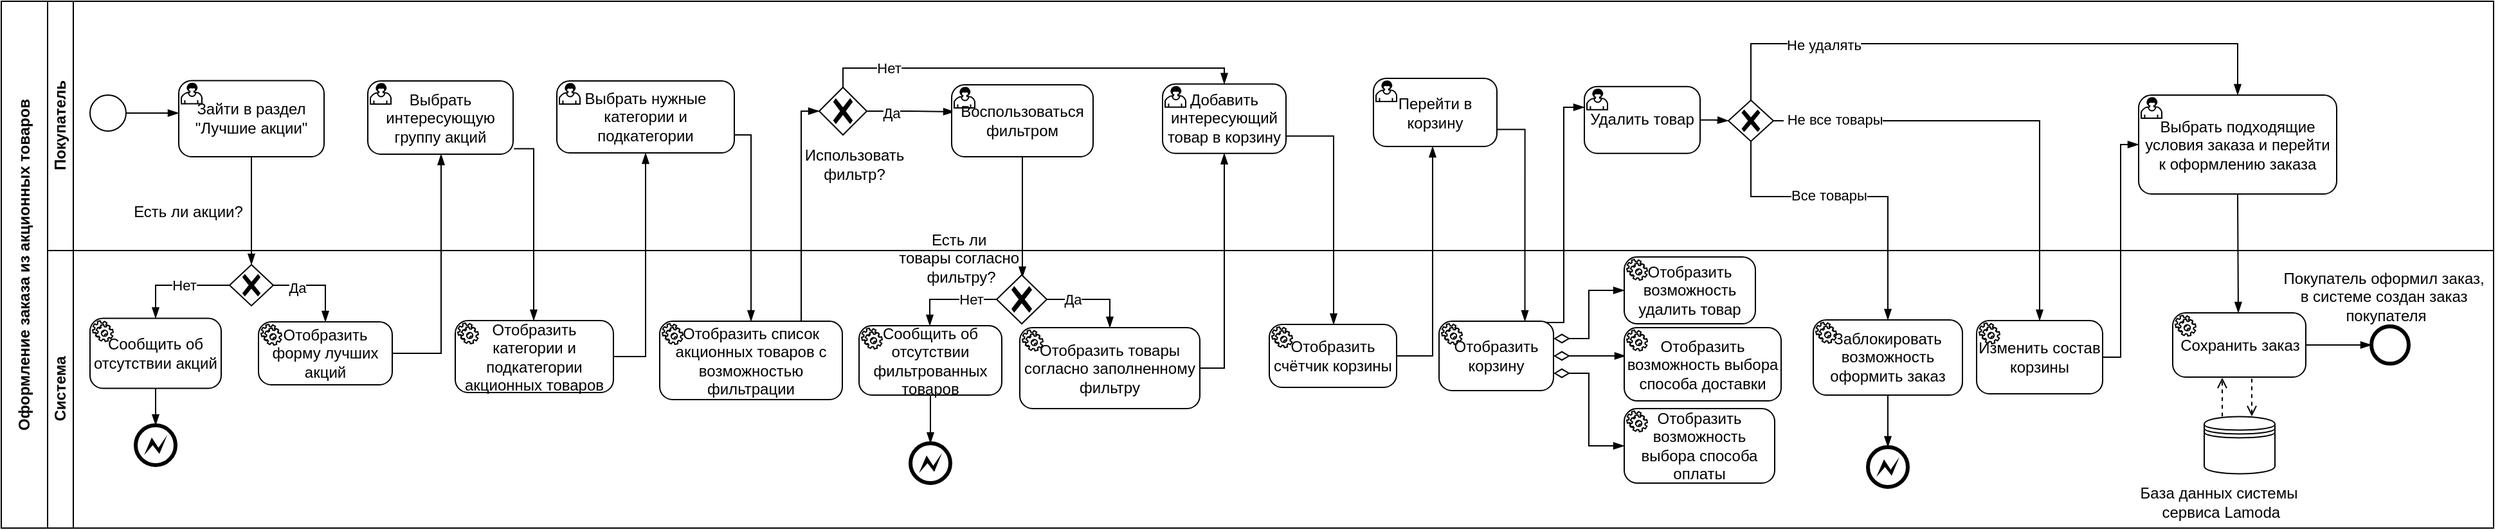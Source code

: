 <mxfile version="24.8.3">
  <diagram name="Page-1" id="2a216829-ef6e-dabb-86c1-c78162f3ba2b">
    <mxGraphModel dx="30" dy="468" grid="0" gridSize="10" guides="1" tooltips="1" connect="1" arrows="1" fold="1" page="1" pageScale="1" pageWidth="850" pageHeight="1100" background="none" math="0" shadow="0">
      <root>
        <mxCell id="0" />
        <mxCell id="1" parent="0" />
        <mxCell id="nDwCT-81fd5Fx0zlanSL-8" value="Оформление заказа из акционных товаров" style="swimlane;html=1;childLayout=stackLayout;resizeParent=1;resizeParentMax=0;horizontal=0;startSize=36;horizontalStack=0;whiteSpace=wrap;fontSize=12;" parent="1" vertex="1">
          <mxGeometry x="930" y="271" width="1938" height="410" as="geometry" />
        </mxCell>
        <mxCell id="nDwCT-81fd5Fx0zlanSL-29" value="" style="edgeStyle=elbowEdgeStyle;fontSize=12;html=1;endArrow=blockThin;endFill=1;rounded=0;exitX=1;exitY=0.5;exitDx=0;exitDy=0;exitPerimeter=0;entryX=0.5;entryY=1;entryDx=0;entryDy=0;entryPerimeter=0;" parent="nDwCT-81fd5Fx0zlanSL-8" source="8SmLWWV9HEqQaL2hSHld-2" target="nDwCT-81fd5Fx0zlanSL-30" edge="1">
          <mxGeometry width="160" relative="1" as="geometry">
            <mxPoint x="297" y="271" as="sourcePoint" />
            <mxPoint x="515" y="241" as="targetPoint" />
            <Array as="points">
              <mxPoint x="342" y="190" />
            </Array>
          </mxGeometry>
        </mxCell>
        <mxCell id="nDwCT-81fd5Fx0zlanSL-34" value="" style="edgeStyle=elbowEdgeStyle;fontSize=12;html=1;endArrow=blockThin;endFill=1;rounded=0;exitX=1.006;exitY=0.925;exitDx=0;exitDy=0;exitPerimeter=0;entryX=0.5;entryY=0;entryDx=0;entryDy=0;entryPerimeter=0;" parent="nDwCT-81fd5Fx0zlanSL-8" source="nDwCT-81fd5Fx0zlanSL-30" target="8SmLWWV9HEqQaL2hSHld-3" edge="1">
          <mxGeometry width="160" relative="1" as="geometry">
            <mxPoint x="382" y="136" as="sourcePoint" />
            <mxPoint x="414" y="245" as="targetPoint" />
            <Array as="points">
              <mxPoint x="414" y="192" />
            </Array>
          </mxGeometry>
        </mxCell>
        <mxCell id="nDwCT-81fd5Fx0zlanSL-36" value="" style="edgeStyle=elbowEdgeStyle;fontSize=12;html=1;endArrow=blockThin;endFill=1;rounded=0;exitX=1;exitY=0.5;exitDx=0;exitDy=0;exitPerimeter=0;entryX=0.5;entryY=1;entryDx=0;entryDy=0;entryPerimeter=0;" parent="nDwCT-81fd5Fx0zlanSL-8" source="8SmLWWV9HEqQaL2hSHld-3" target="nDwCT-81fd5Fx0zlanSL-35" edge="1">
          <mxGeometry width="160" relative="1" as="geometry">
            <mxPoint x="474" y="259.5" as="sourcePoint" />
            <mxPoint x="622" y="230" as="targetPoint" />
            <Array as="points">
              <mxPoint x="501" y="183" />
            </Array>
          </mxGeometry>
        </mxCell>
        <mxCell id="nDwCT-81fd5Fx0zlanSL-38" value="" style="edgeStyle=elbowEdgeStyle;fontSize=12;html=1;endArrow=blockThin;endFill=1;rounded=0;exitX=1;exitY=0.75;exitDx=0;exitDy=0;exitPerimeter=0;entryX=0.5;entryY=0;entryDx=0;entryDy=0;entryPerimeter=0;" parent="nDwCT-81fd5Fx0zlanSL-8" source="nDwCT-81fd5Fx0zlanSL-35" target="8SmLWWV9HEqQaL2hSHld-4" edge="1">
          <mxGeometry width="160" relative="1" as="geometry">
            <mxPoint x="542" y="160" as="sourcePoint" />
            <mxPoint x="582.5" y="244" as="targetPoint" />
            <Array as="points">
              <mxPoint x="583" y="172" />
            </Array>
          </mxGeometry>
        </mxCell>
        <mxCell id="nDwCT-81fd5Fx0zlanSL-19" value="" style="edgeStyle=elbowEdgeStyle;fontSize=12;html=1;endArrow=blockThin;endFill=1;rounded=0;exitX=0.5;exitY=1;exitDx=0;exitDy=0;exitPerimeter=0;entryX=0.5;entryY=0;entryDx=0;entryDy=0;entryPerimeter=0;" parent="nDwCT-81fd5Fx0zlanSL-8" source="nDwCT-81fd5Fx0zlanSL-18" target="nDwCT-81fd5Fx0zlanSL-20" edge="1">
          <mxGeometry width="160" relative="1" as="geometry">
            <mxPoint x="202" y="183" as="sourcePoint" />
            <mxPoint x="190" y="207" as="targetPoint" />
          </mxGeometry>
        </mxCell>
        <mxCell id="nDwCT-81fd5Fx0zlanSL-41" value="" style="edgeStyle=elbowEdgeStyle;fontSize=12;html=1;endArrow=blockThin;endFill=1;rounded=0;exitX=0.75;exitY=0;exitDx=0;exitDy=0;exitPerimeter=0;entryX=0;entryY=0.5;entryDx=0;entryDy=0;entryPerimeter=0;" parent="nDwCT-81fd5Fx0zlanSL-8" source="8SmLWWV9HEqQaL2hSHld-4" target="nDwCT-81fd5Fx0zlanSL-40" edge="1">
          <mxGeometry width="160" relative="1" as="geometry">
            <mxPoint x="614.25" y="244" as="sourcePoint" />
            <mxPoint x="796" y="220" as="targetPoint" />
            <Array as="points">
              <mxPoint x="622" y="177" />
            </Array>
          </mxGeometry>
        </mxCell>
        <mxCell id="nDwCT-81fd5Fx0zlanSL-61" value="" style="edgeStyle=elbowEdgeStyle;fontSize=12;html=1;endArrow=blockThin;endFill=1;rounded=0;exitX=1;exitY=0.5;exitDx=0;exitDy=0;exitPerimeter=0;entryX=0.5;entryY=1;entryDx=0;entryDy=0;entryPerimeter=0;" parent="nDwCT-81fd5Fx0zlanSL-8" source="8SmLWWV9HEqQaL2hSHld-7" target="nDwCT-81fd5Fx0zlanSL-59" edge="1">
          <mxGeometry width="160" relative="1" as="geometry">
            <mxPoint x="905" y="275.75" as="sourcePoint" />
            <mxPoint x="1112" y="278" as="targetPoint" />
            <Array as="points">
              <mxPoint x="951" y="209" />
            </Array>
          </mxGeometry>
        </mxCell>
        <mxCell id="nDwCT-81fd5Fx0zlanSL-63" value="" style="edgeStyle=elbowEdgeStyle;fontSize=12;html=1;endArrow=blockThin;endFill=1;rounded=0;exitX=1;exitY=0.75;exitDx=0;exitDy=0;exitPerimeter=0;entryX=0.5;entryY=0;entryDx=0;entryDy=0;entryPerimeter=0;" parent="nDwCT-81fd5Fx0zlanSL-8" source="nDwCT-81fd5Fx0zlanSL-59" target="8SmLWWV9HEqQaL2hSHld-8" edge="1">
          <mxGeometry width="160" relative="1" as="geometry">
            <mxPoint x="1026" y="154" as="sourcePoint" />
            <mxPoint x="1036" y="244" as="targetPoint" />
            <Array as="points">
              <mxPoint x="1036" y="177" />
            </Array>
          </mxGeometry>
        </mxCell>
        <mxCell id="nDwCT-81fd5Fx0zlanSL-65" value="" style="edgeStyle=elbowEdgeStyle;fontSize=12;html=1;endArrow=blockThin;endFill=1;rounded=0;exitX=1;exitY=0.5;exitDx=0;exitDy=0;exitPerimeter=0;entryX=0.479;entryY=1;entryDx=0;entryDy=0;entryPerimeter=0;" parent="nDwCT-81fd5Fx0zlanSL-8" source="8SmLWWV9HEqQaL2hSHld-8" target="nDwCT-81fd5Fx0zlanSL-64" edge="1">
          <mxGeometry width="160" relative="1" as="geometry">
            <mxPoint x="1085" y="257.25" as="sourcePoint" />
            <mxPoint x="1242" y="225" as="targetPoint" />
            <Array as="points">
              <mxPoint x="1113" y="190" />
            </Array>
          </mxGeometry>
        </mxCell>
        <mxCell id="nDwCT-81fd5Fx0zlanSL-66" value="" style="edgeStyle=orthogonalEdgeStyle;fontSize=12;html=1;endArrow=blockThin;endFill=1;rounded=0;exitX=1;exitY=0.75;exitDx=0;exitDy=0;exitPerimeter=0;entryX=0.75;entryY=0;entryDx=0;entryDy=0;entryPerimeter=0;" parent="nDwCT-81fd5Fx0zlanSL-8" source="nDwCT-81fd5Fx0zlanSL-64" target="8SmLWWV9HEqQaL2hSHld-9" edge="1">
          <mxGeometry width="160" relative="1" as="geometry">
            <mxPoint x="1143" y="143" as="sourcePoint" />
            <mxPoint x="1165" y="243" as="targetPoint" />
          </mxGeometry>
        </mxCell>
        <mxCell id="nDwCT-81fd5Fx0zlanSL-76" value="" style="edgeStyle=elbowEdgeStyle;fontSize=12;html=1;endArrow=blockThin;endFill=1;rounded=0;exitX=0.899;exitY=0.019;exitDx=0;exitDy=0;exitPerimeter=0;entryX=0;entryY=0.5;entryDx=0;entryDy=0;entryPerimeter=0;" parent="nDwCT-81fd5Fx0zlanSL-8" source="8SmLWWV9HEqQaL2hSHld-9" edge="1">
          <mxGeometry width="160" relative="1" as="geometry">
            <mxPoint x="1203.136" y="243.049" as="sourcePoint" />
            <mxPoint x="1231" y="82.5" as="targetPoint" />
            <Array as="points">
              <mxPoint x="1215" y="177" />
            </Array>
          </mxGeometry>
        </mxCell>
        <mxCell id="nDwCT-81fd5Fx0zlanSL-95" value="" style="edgeStyle=elbowEdgeStyle;fontSize=12;html=1;endArrow=blockThin;endFill=1;rounded=0;exitX=0.5;exitY=1;exitDx=0;exitDy=0;exitPerimeter=0;entryX=0.5;entryY=0;entryDx=0;entryDy=0;entryPerimeter=0;" parent="nDwCT-81fd5Fx0zlanSL-8" source="nDwCT-81fd5Fx0zlanSL-90" target="8SmLWWV9HEqQaL2hSHld-12" edge="1">
          <mxGeometry width="160" relative="1" as="geometry">
            <mxPoint x="1723" y="160" as="sourcePoint" />
            <mxPoint x="1719.5" y="241.5" as="targetPoint" />
            <Array as="points" />
          </mxGeometry>
        </mxCell>
        <mxCell id="nDwCT-81fd5Fx0zlanSL-9" value="Покупатель" style="swimlane;html=1;startSize=20;horizontal=0;" parent="nDwCT-81fd5Fx0zlanSL-8" vertex="1">
          <mxGeometry x="36" width="1902" height="194" as="geometry" />
        </mxCell>
        <mxCell id="nDwCT-81fd5Fx0zlanSL-12" value="" style="points=[[0.145,0.145,0],[0.5,0,0],[0.855,0.145,0],[1,0.5,0],[0.855,0.855,0],[0.5,1,0],[0.145,0.855,0],[0,0.5,0]];shape=mxgraph.bpmn.event;html=1;verticalLabelPosition=bottom;labelBackgroundColor=#ffffff;verticalAlign=top;align=center;perimeter=ellipsePerimeter;outlineConnect=0;aspect=fixed;outline=standard;symbol=general;" parent="nDwCT-81fd5Fx0zlanSL-9" vertex="1">
          <mxGeometry x="33" y="73" width="28" height="28" as="geometry" />
        </mxCell>
        <mxCell id="nDwCT-81fd5Fx0zlanSL-15" value="" style="edgeStyle=elbowEdgeStyle;fontSize=12;html=1;endArrow=blockThin;endFill=1;rounded=0;exitX=1;exitY=0.5;exitDx=0;exitDy=0;exitPerimeter=0;" parent="nDwCT-81fd5Fx0zlanSL-9" source="nDwCT-81fd5Fx0zlanSL-12" edge="1">
          <mxGeometry width="160" relative="1" as="geometry">
            <mxPoint x="93" y="87" as="sourcePoint" />
            <mxPoint x="102" y="87" as="targetPoint" />
          </mxGeometry>
        </mxCell>
        <mxCell id="nDwCT-81fd5Fx0zlanSL-18" value="Зайти в раздел &quot;Лучшие акции&quot;" style="points=[[0.25,0,0],[0.5,0,0],[0.75,0,0],[1,0.25,0],[1,0.5,0],[1,0.75,0],[0.75,1,0],[0.5,1,0],[0.25,1,0],[0,0.75,0],[0,0.5,0],[0,0.25,0]];shape=mxgraph.bpmn.task;whiteSpace=wrap;rectStyle=rounded;size=10;html=1;container=1;expand=0;collapsible=0;taskMarker=user;" parent="nDwCT-81fd5Fx0zlanSL-9" vertex="1">
          <mxGeometry x="102" y="61.75" width="113" height="59.25" as="geometry" />
        </mxCell>
        <mxCell id="nDwCT-81fd5Fx0zlanSL-22" value="Есть ли акции?" style="text;html=1;align=center;verticalAlign=middle;resizable=0;points=[];autosize=1;strokeColor=none;fillColor=none;" parent="nDwCT-81fd5Fx0zlanSL-9" vertex="1">
          <mxGeometry x="57" y="151" width="103" height="26" as="geometry" />
        </mxCell>
        <mxCell id="nDwCT-81fd5Fx0zlanSL-30" value="Выбрать интересующую группу акций" style="points=[[0.25,0,0],[0.5,0,0],[0.75,0,0],[1,0.25,0],[1,0.5,0],[1,0.75,0],[0.75,1,0],[0.5,1,0],[0.25,1,0],[0,0.75,0],[0,0.5,0],[0,0.25,0]];shape=mxgraph.bpmn.task;whiteSpace=wrap;rectStyle=rounded;size=10;html=1;container=1;expand=0;collapsible=0;taskMarker=user;" parent="nDwCT-81fd5Fx0zlanSL-9" vertex="1">
          <mxGeometry x="249" y="62" width="113" height="57" as="geometry" />
        </mxCell>
        <mxCell id="nDwCT-81fd5Fx0zlanSL-35" value="Выбрать нужные категории и подкатегории" style="points=[[0.25,0,0],[0.5,0,0],[0.75,0,0],[1,0.25,0],[1,0.5,0],[1,0.75,0],[0.75,1,0],[0.5,1,0],[0.25,1,0],[0,0.75,0],[0,0.5,0],[0,0.25,0]];shape=mxgraph.bpmn.task;whiteSpace=wrap;rectStyle=rounded;size=10;html=1;container=1;expand=0;collapsible=0;taskMarker=user;" parent="nDwCT-81fd5Fx0zlanSL-9" vertex="1">
          <mxGeometry x="396" y="62" width="138" height="56" as="geometry" />
        </mxCell>
        <mxCell id="nDwCT-81fd5Fx0zlanSL-40" value="" style="points=[[0.25,0.25,0],[0.5,0,0],[0.75,0.25,0],[1,0.5,0],[0.75,0.75,0],[0.5,1,0],[0.25,0.75,0],[0,0.5,0]];shape=mxgraph.bpmn.gateway2;html=1;verticalLabelPosition=bottom;labelBackgroundColor=#ffffff;verticalAlign=top;align=center;perimeter=rhombusPerimeter;outlineConnect=0;outline=none;symbol=none;gwType=exclusive;" parent="nDwCT-81fd5Fx0zlanSL-9" vertex="1">
          <mxGeometry x="600" y="67" width="37" height="37" as="geometry" />
        </mxCell>
        <mxCell id="nDwCT-81fd5Fx0zlanSL-44" value="Использовать&lt;div&gt;фильтр?&lt;/div&gt;" style="text;html=1;align=center;verticalAlign=middle;resizable=0;points=[];autosize=1;strokeColor=none;fillColor=none;" parent="nDwCT-81fd5Fx0zlanSL-9" vertex="1">
          <mxGeometry x="579" y="106" width="95" height="41" as="geometry" />
        </mxCell>
        <mxCell id="nDwCT-81fd5Fx0zlanSL-45" value="" style="edgeStyle=elbowEdgeStyle;fontSize=12;html=1;endArrow=blockThin;endFill=1;rounded=0;exitX=1;exitY=0.5;exitDx=0;exitDy=0;exitPerimeter=0;elbow=horizontal;" parent="nDwCT-81fd5Fx0zlanSL-9" source="nDwCT-81fd5Fx0zlanSL-40" edge="1">
          <mxGeometry width="160" relative="1" as="geometry">
            <mxPoint x="662" y="79" as="sourcePoint" />
            <mxPoint x="705" y="86" as="targetPoint" />
          </mxGeometry>
        </mxCell>
        <mxCell id="nDwCT-81fd5Fx0zlanSL-47" value="Да" style="edgeLabel;html=1;align=center;verticalAlign=middle;resizable=0;points=[];" parent="nDwCT-81fd5Fx0zlanSL-45" vertex="1" connectable="0">
          <mxGeometry x="-0.468" y="-1" relative="1" as="geometry">
            <mxPoint x="1" as="offset" />
          </mxGeometry>
        </mxCell>
        <mxCell id="nDwCT-81fd5Fx0zlanSL-46" value="Воспользоваться фильтром" style="points=[[0.25,0,0],[0.5,0,0],[0.75,0,0],[1,0.25,0],[1,0.5,0],[1,0.75,0],[0.75,1,0],[0.5,1,0],[0.25,1,0],[0,0.75,0],[0,0.5,0],[0,0.25,0]];shape=mxgraph.bpmn.task;whiteSpace=wrap;rectStyle=rounded;size=10;html=1;container=1;expand=0;collapsible=0;taskMarker=user;" parent="nDwCT-81fd5Fx0zlanSL-9" vertex="1">
          <mxGeometry x="703" y="65" width="110" height="56" as="geometry" />
        </mxCell>
        <mxCell id="nDwCT-81fd5Fx0zlanSL-48" value="" style="edgeStyle=elbowEdgeStyle;fontSize=12;html=1;endArrow=blockThin;endFill=1;rounded=0;exitX=0.5;exitY=1;exitDx=0;exitDy=0;exitPerimeter=0;" parent="nDwCT-81fd5Fx0zlanSL-9" source="nDwCT-81fd5Fx0zlanSL-46" edge="1">
          <mxGeometry width="160" relative="1" as="geometry">
            <mxPoint x="737" y="161" as="sourcePoint" />
            <mxPoint x="758" y="215" as="targetPoint" />
          </mxGeometry>
        </mxCell>
        <mxCell id="nDwCT-81fd5Fx0zlanSL-58" value="" style="edgeStyle=elbowEdgeStyle;fontSize=12;html=1;endArrow=blockThin;endFill=1;rounded=0;exitX=0.5;exitY=0;exitDx=0;exitDy=0;exitPerimeter=0;entryX=0.5;entryY=0;entryDx=0;entryDy=0;entryPerimeter=0;" parent="nDwCT-81fd5Fx0zlanSL-9" source="nDwCT-81fd5Fx0zlanSL-40" target="nDwCT-81fd5Fx0zlanSL-59" edge="1">
          <mxGeometry width="160" relative="1" as="geometry">
            <mxPoint x="677" y="39" as="sourcePoint" />
            <mxPoint x="837" y="39" as="targetPoint" />
            <Array as="points">
              <mxPoint x="667" y="52" />
            </Array>
          </mxGeometry>
        </mxCell>
        <mxCell id="nDwCT-81fd5Fx0zlanSL-60" value="Нет" style="edgeLabel;html=1;align=center;verticalAlign=middle;resizable=0;points=[];" parent="nDwCT-81fd5Fx0zlanSL-58" vertex="1" connectable="0">
          <mxGeometry x="-0.688" relative="1" as="geometry">
            <mxPoint as="offset" />
          </mxGeometry>
        </mxCell>
        <mxCell id="nDwCT-81fd5Fx0zlanSL-59" value="Добавить интересующий товар в корзину" style="points=[[0.25,0,0],[0.5,0,0],[0.75,0,0],[1,0.25,0],[1,0.5,0],[1,0.75,0],[0.75,1,0],[0.5,1,0],[0.25,1,0],[0,0.75,0],[0,0.5,0],[0,0.25,0]];shape=mxgraph.bpmn.task;whiteSpace=wrap;rectStyle=rounded;size=10;html=1;container=1;expand=0;collapsible=0;taskMarker=user;" parent="nDwCT-81fd5Fx0zlanSL-9" vertex="1">
          <mxGeometry x="867" y="64.37" width="96" height="54" as="geometry" />
        </mxCell>
        <mxCell id="nDwCT-81fd5Fx0zlanSL-64" value="Перейти в корзину" style="points=[[0.25,0,0],[0.5,0,0],[0.75,0,0],[1,0.25,0],[1,0.5,0],[1,0.75,0],[0.75,1,0],[0.5,1,0],[0.25,1,0],[0,0.75,0],[0,0.5,0],[0,0.25,0]];shape=mxgraph.bpmn.task;whiteSpace=wrap;rectStyle=rounded;size=10;html=1;container=1;expand=0;collapsible=0;taskMarker=user;" parent="nDwCT-81fd5Fx0zlanSL-9" vertex="1">
          <mxGeometry x="1031" y="60" width="96" height="53" as="geometry" />
        </mxCell>
        <mxCell id="nDwCT-81fd5Fx0zlanSL-78" value="" style="edgeStyle=orthogonalEdgeStyle;fontSize=12;html=1;endArrow=blockThin;endFill=1;rounded=0;exitX=0.5;exitY=0;exitDx=0;exitDy=0;exitPerimeter=0;elbow=vertical;entryX=0.5;entryY=0;entryDx=0;entryDy=0;entryPerimeter=0;" parent="nDwCT-81fd5Fx0zlanSL-9" source="q1uqwzWBrABTKgiwbysV-5" target="nDwCT-81fd5Fx0zlanSL-90" edge="1">
          <mxGeometry width="160" relative="1" as="geometry">
            <mxPoint x="1215" y="65" as="sourcePoint" />
            <mxPoint x="1215" y="13" as="targetPoint" />
            <Array as="points">
              <mxPoint x="1325" y="33" />
              <mxPoint x="1703" y="33" />
            </Array>
          </mxGeometry>
        </mxCell>
        <mxCell id="nDwCT-81fd5Fx0zlanSL-92" value="Не удалять" style="edgeLabel;html=1;align=center;verticalAlign=middle;resizable=0;points=[];" parent="nDwCT-81fd5Fx0zlanSL-78" vertex="1" connectable="0">
          <mxGeometry x="-0.916" y="-1" relative="1" as="geometry">
            <mxPoint x="55" y="-24" as="offset" />
          </mxGeometry>
        </mxCell>
        <mxCell id="nDwCT-81fd5Fx0zlanSL-90" value="Выбрать подходящие условия заказа и перейти к оформлению заказа" style="points=[[0.25,0,0],[0.5,0,0],[0.75,0,0],[1,0.25,0],[1,0.5,0],[1,0.75,0],[0.75,1,0],[0.5,1,0],[0.25,1,0],[0,0.75,0],[0,0.5,0],[0,0.25,0]];shape=mxgraph.bpmn.task;whiteSpace=wrap;rectStyle=rounded;size=10;html=1;container=1;expand=0;collapsible=0;taskMarker=user;" parent="nDwCT-81fd5Fx0zlanSL-9" vertex="1">
          <mxGeometry x="1626" y="73" width="154" height="77" as="geometry" />
        </mxCell>
        <mxCell id="q1uqwzWBrABTKgiwbysV-4" value="Удалить товар" style="points=[[0.25,0,0],[0.5,0,0],[0.75,0,0],[1,0.25,0],[1,0.5,0],[1,0.75,0],[0.75,1,0],[0.5,1,0],[0.25,1,0],[0,0.75,0],[0,0.5,0],[0,0.25,0]];shape=mxgraph.bpmn.task;whiteSpace=wrap;rectStyle=rounded;size=10;html=1;container=1;expand=0;collapsible=0;taskMarker=user;" vertex="1" parent="nDwCT-81fd5Fx0zlanSL-9">
          <mxGeometry x="1195" y="66.37" width="90" height="52" as="geometry" />
        </mxCell>
        <mxCell id="q1uqwzWBrABTKgiwbysV-5" value="" style="points=[[0.25,0.25,0],[0.5,0,0],[0.75,0.25,0],[1,0.5,0],[0.75,0.75,0],[0.5,1,0],[0.25,0.75,0],[0,0.5,0]];shape=mxgraph.bpmn.gateway2;html=1;verticalLabelPosition=bottom;labelBackgroundColor=#ffffff;verticalAlign=top;align=center;perimeter=rhombusPerimeter;outlineConnect=0;outline=none;symbol=none;gwType=exclusive;" vertex="1" parent="nDwCT-81fd5Fx0zlanSL-9">
          <mxGeometry x="1307" y="77" width="35" height="32" as="geometry" />
        </mxCell>
        <mxCell id="q1uqwzWBrABTKgiwbysV-6" value="" style="edgeStyle=elbowEdgeStyle;fontSize=12;html=1;endArrow=blockThin;endFill=1;rounded=0;exitX=1;exitY=0.5;exitDx=0;exitDy=0;exitPerimeter=0;entryX=0;entryY=0.5;entryDx=0;entryDy=0;entryPerimeter=0;" edge="1" parent="nDwCT-81fd5Fx0zlanSL-9" source="q1uqwzWBrABTKgiwbysV-4" target="q1uqwzWBrABTKgiwbysV-5">
          <mxGeometry width="160" relative="1" as="geometry">
            <mxPoint x="1299" y="134" as="sourcePoint" />
            <mxPoint x="1459" y="134" as="targetPoint" />
          </mxGeometry>
        </mxCell>
        <mxCell id="nDwCT-81fd5Fx0zlanSL-10" value="Система" style="swimlane;html=1;startSize=20;horizontal=0;" parent="nDwCT-81fd5Fx0zlanSL-8" vertex="1">
          <mxGeometry x="36" y="194" width="1902" height="216" as="geometry" />
        </mxCell>
        <mxCell id="nDwCT-81fd5Fx0zlanSL-20" value="" style="points=[[0.25,0.25,0],[0.5,0,0],[0.75,0.25,0],[1,0.5,0],[0.75,0.75,0],[0.5,1,0],[0.25,0.75,0],[0,0.5,0]];shape=mxgraph.bpmn.gateway2;html=1;verticalLabelPosition=bottom;labelBackgroundColor=#ffffff;verticalAlign=top;align=center;perimeter=rhombusPerimeter;outlineConnect=0;outline=none;symbol=none;gwType=exclusive;" parent="nDwCT-81fd5Fx0zlanSL-10" vertex="1">
          <mxGeometry x="141.5" y="11" width="34" height="32" as="geometry" />
        </mxCell>
        <mxCell id="nDwCT-81fd5Fx0zlanSL-23" value="" style="edgeStyle=elbowEdgeStyle;fontSize=12;html=1;endArrow=blockThin;endFill=1;rounded=0;exitX=0;exitY=0.5;exitDx=0;exitDy=0;exitPerimeter=0;entryX=0.5;entryY=0;entryDx=0;entryDy=0;entryPerimeter=0;" parent="nDwCT-81fd5Fx0zlanSL-10" source="nDwCT-81fd5Fx0zlanSL-20" target="8SmLWWV9HEqQaL2hSHld-1" edge="1">
          <mxGeometry width="160" relative="1" as="geometry">
            <mxPoint x="139" y="82" as="sourcePoint" />
            <mxPoint x="84" y="54" as="targetPoint" />
            <Array as="points">
              <mxPoint x="84" y="47" />
            </Array>
          </mxGeometry>
        </mxCell>
        <mxCell id="nDwCT-81fd5Fx0zlanSL-26" value="Нет" style="edgeLabel;html=1;align=center;verticalAlign=middle;resizable=0;points=[];" parent="nDwCT-81fd5Fx0zlanSL-23" vertex="1" connectable="0">
          <mxGeometry x="-0.172" relative="1" as="geometry">
            <mxPoint x="-1" as="offset" />
          </mxGeometry>
        </mxCell>
        <mxCell id="nDwCT-81fd5Fx0zlanSL-14" value="" style="points=[[0.145,0.145,0],[0.5,0,0],[0.855,0.145,0],[1,0.5,0],[0.855,0.855,0],[0.5,1,0],[0.145,0.855,0],[0,0.5,0]];shape=mxgraph.bpmn.event;html=1;verticalLabelPosition=bottom;labelBackgroundColor=#ffffff;verticalAlign=top;align=center;perimeter=ellipsePerimeter;outlineConnect=0;aspect=fixed;outline=end;symbol=error;" parent="nDwCT-81fd5Fx0zlanSL-10" vertex="1">
          <mxGeometry x="68.5" y="136" width="31" height="31" as="geometry" />
        </mxCell>
        <mxCell id="nDwCT-81fd5Fx0zlanSL-25" value="" style="edgeStyle=elbowEdgeStyle;fontSize=12;html=1;endArrow=blockThin;endFill=1;rounded=0;exitX=0.5;exitY=1;exitDx=0;exitDy=0;exitPerimeter=0;entryX=0.5;entryY=0;entryDx=0;entryDy=0;entryPerimeter=0;" parent="nDwCT-81fd5Fx0zlanSL-10" source="8SmLWWV9HEqQaL2hSHld-1" target="nDwCT-81fd5Fx0zlanSL-14" edge="1">
          <mxGeometry width="160" relative="1" as="geometry">
            <mxPoint x="84" y="106" as="sourcePoint" />
            <mxPoint x="300" y="113" as="targetPoint" />
          </mxGeometry>
        </mxCell>
        <mxCell id="nDwCT-81fd5Fx0zlanSL-27" value="" style="edgeStyle=elbowEdgeStyle;fontSize=12;html=1;endArrow=blockThin;endFill=1;rounded=0;exitX=1;exitY=0.5;exitDx=0;exitDy=0;exitPerimeter=0;entryX=0.5;entryY=0;entryDx=0;entryDy=0;entryPerimeter=0;" parent="nDwCT-81fd5Fx0zlanSL-10" source="nDwCT-81fd5Fx0zlanSL-20" target="8SmLWWV9HEqQaL2hSHld-2" edge="1">
          <mxGeometry width="160" relative="1" as="geometry">
            <mxPoint x="202" y="32" as="sourcePoint" />
            <mxPoint x="216" y="54" as="targetPoint" />
            <Array as="points">
              <mxPoint x="216" y="36" />
            </Array>
          </mxGeometry>
        </mxCell>
        <mxCell id="nDwCT-81fd5Fx0zlanSL-39" value="Да" style="edgeLabel;html=1;align=center;verticalAlign=middle;resizable=0;points=[];" parent="nDwCT-81fd5Fx0zlanSL-27" vertex="1" connectable="0">
          <mxGeometry x="-0.473" y="-2" relative="1" as="geometry">
            <mxPoint as="offset" />
          </mxGeometry>
        </mxCell>
        <mxCell id="nDwCT-81fd5Fx0zlanSL-50" value="" style="points=[[0.25,0.25,0],[0.5,0,0],[0.75,0.25,0],[1,0.5,0],[0.75,0.75,0],[0.5,1,0],[0.25,0.75,0],[0,0.5,0]];shape=mxgraph.bpmn.gateway2;html=1;verticalLabelPosition=bottom;labelBackgroundColor=#ffffff;verticalAlign=top;align=center;perimeter=rhombusPerimeter;outlineConnect=0;outline=none;symbol=none;gwType=exclusive;" parent="nDwCT-81fd5Fx0zlanSL-10" vertex="1">
          <mxGeometry x="738" y="19" width="39" height="38" as="geometry" />
        </mxCell>
        <mxCell id="nDwCT-81fd5Fx0zlanSL-52" value="" style="edgeStyle=elbowEdgeStyle;fontSize=12;html=1;endArrow=blockThin;endFill=1;rounded=0;entryX=0.5;entryY=0;entryDx=0;entryDy=0;entryPerimeter=0;exitX=0;exitY=0.5;exitDx=0;exitDy=0;exitPerimeter=0;" parent="nDwCT-81fd5Fx0zlanSL-10" source="nDwCT-81fd5Fx0zlanSL-50" target="8SmLWWV9HEqQaL2hSHld-5" edge="1">
          <mxGeometry width="160" relative="1" as="geometry">
            <mxPoint x="676" y="37" as="sourcePoint" />
            <mxPoint x="685.5" y="62" as="targetPoint" />
            <Array as="points">
              <mxPoint x="686" y="42" />
            </Array>
          </mxGeometry>
        </mxCell>
        <mxCell id="nDwCT-81fd5Fx0zlanSL-53" value="Нет" style="edgeLabel;html=1;align=center;verticalAlign=middle;resizable=0;points=[];" parent="nDwCT-81fd5Fx0zlanSL-52" vertex="1" connectable="0">
          <mxGeometry x="-0.454" relative="1" as="geometry">
            <mxPoint as="offset" />
          </mxGeometry>
        </mxCell>
        <mxCell id="nDwCT-81fd5Fx0zlanSL-49" value="Есть ли&amp;nbsp;&lt;div&gt;товары&amp;nbsp;&lt;span style=&quot;background-color: initial;&quot;&gt;согласно&amp;nbsp;&lt;/span&gt;&lt;/div&gt;&lt;div&gt;&lt;span style=&quot;background-color: initial;&quot;&gt;фильтру?&lt;/span&gt;&lt;/div&gt;" style="text;html=1;align=center;verticalAlign=middle;resizable=0;points=[];autosize=1;strokeColor=none;fillColor=none;" parent="nDwCT-81fd5Fx0zlanSL-10" vertex="1">
          <mxGeometry x="652" y="-22" width="115" height="55" as="geometry" />
        </mxCell>
        <mxCell id="nDwCT-81fd5Fx0zlanSL-55" value="" style="edgeStyle=elbowEdgeStyle;fontSize=12;html=1;endArrow=blockThin;endFill=1;rounded=0;exitX=1;exitY=0.5;exitDx=0;exitDy=0;exitPerimeter=0;entryX=0.5;entryY=0;entryDx=0;entryDy=0;entryPerimeter=0;" parent="nDwCT-81fd5Fx0zlanSL-10" source="nDwCT-81fd5Fx0zlanSL-50" target="8SmLWWV9HEqQaL2hSHld-7" edge="1">
          <mxGeometry width="160" relative="1" as="geometry">
            <mxPoint x="813" y="36" as="sourcePoint" />
            <mxPoint x="818" y="51" as="targetPoint" />
            <Array as="points">
              <mxPoint x="826" y="45" />
            </Array>
          </mxGeometry>
        </mxCell>
        <mxCell id="V2d3eD2wwUWdewcOLqff-1" value="Да" style="edgeLabel;html=1;align=center;verticalAlign=middle;resizable=0;points=[];" parent="nDwCT-81fd5Fx0zlanSL-55" vertex="1" connectable="0">
          <mxGeometry x="-0.324" y="-4" relative="1" as="geometry">
            <mxPoint x="-4" y="-4" as="offset" />
          </mxGeometry>
        </mxCell>
        <mxCell id="nDwCT-81fd5Fx0zlanSL-56" value="" style="edgeStyle=elbowEdgeStyle;fontSize=12;html=1;endArrow=blockThin;endFill=1;rounded=0;exitX=0.5;exitY=1;exitDx=0;exitDy=0;exitPerimeter=0;entryX=0.5;entryY=0;entryDx=0;entryDy=0;entryPerimeter=0;" parent="nDwCT-81fd5Fx0zlanSL-10" source="8SmLWWV9HEqQaL2hSHld-5" target="nDwCT-81fd5Fx0zlanSL-57" edge="1">
          <mxGeometry width="160" relative="1" as="geometry">
            <mxPoint x="685.5" y="116" as="sourcePoint" />
            <mxPoint x="686" y="150" as="targetPoint" />
          </mxGeometry>
        </mxCell>
        <mxCell id="nDwCT-81fd5Fx0zlanSL-57" value="" style="points=[[0.145,0.145,0],[0.5,0,0],[0.855,0.145,0],[1,0.5,0],[0.855,0.855,0],[0.5,1,0],[0.145,0.855,0],[0,0.5,0]];shape=mxgraph.bpmn.event;html=1;verticalLabelPosition=bottom;labelBackgroundColor=#ffffff;verticalAlign=top;align=center;perimeter=ellipsePerimeter;outlineConnect=0;aspect=fixed;outline=end;symbol=error;" parent="nDwCT-81fd5Fx0zlanSL-10" vertex="1">
          <mxGeometry x="671" y="150" width="31" height="31" as="geometry" />
        </mxCell>
        <mxCell id="nDwCT-81fd5Fx0zlanSL-87" value="" style="points=[[0.145,0.145,0],[0.5,0,0],[0.855,0.145,0],[1,0.5,0],[0.855,0.855,0],[0.5,1,0],[0.145,0.855,0],[0,0.5,0]];shape=mxgraph.bpmn.event;html=1;verticalLabelPosition=bottom;labelBackgroundColor=#ffffff;verticalAlign=top;align=center;perimeter=ellipsePerimeter;outlineConnect=0;aspect=fixed;outline=end;symbol=terminate2;" parent="nDwCT-81fd5Fx0zlanSL-10" vertex="1">
          <mxGeometry x="1807" y="59" width="29" height="29" as="geometry" />
        </mxCell>
        <mxCell id="nDwCT-81fd5Fx0zlanSL-89" value="Покупатель оформил заказ,&amp;nbsp;&lt;div&gt;в системе создан заказ&amp;nbsp;&lt;/div&gt;&lt;div&gt;покупателя&lt;/div&gt;" style="text;html=1;align=center;verticalAlign=middle;resizable=0;points=[];autosize=1;strokeColor=none;fillColor=none;" parent="nDwCT-81fd5Fx0zlanSL-10" vertex="1">
          <mxGeometry x="1729" y="8" width="177" height="55" as="geometry" />
        </mxCell>
        <mxCell id="nDwCT-81fd5Fx0zlanSL-102" value="" style="edgeStyle=elbowEdgeStyle;fontSize=12;html=1;endArrow=blockThin;endFill=1;rounded=0;exitX=1;exitY=0.5;exitDx=0;exitDy=0;exitPerimeter=0;entryX=0;entryY=0.5;entryDx=0;entryDy=0;entryPerimeter=0;" parent="nDwCT-81fd5Fx0zlanSL-10" source="8SmLWWV9HEqQaL2hSHld-12" target="nDwCT-81fd5Fx0zlanSL-87" edge="1">
          <mxGeometry width="160" relative="1" as="geometry">
            <mxPoint x="1871.0" y="73.508" as="sourcePoint" />
            <mxPoint x="1968" y="73" as="targetPoint" />
          </mxGeometry>
        </mxCell>
        <mxCell id="nDwCT-81fd5Fx0zlanSL-108" value="" style="points=[[0.145,0.145,0],[0.5,0,0],[0.855,0.145,0],[1,0.5,0],[0.855,0.855,0],[0.5,1,0],[0.145,0.855,0],[0,0.5,0]];shape=mxgraph.bpmn.event;html=1;verticalLabelPosition=bottom;labelBackgroundColor=#ffffff;verticalAlign=top;align=center;perimeter=ellipsePerimeter;outlineConnect=0;aspect=fixed;outline=end;symbol=error;" parent="nDwCT-81fd5Fx0zlanSL-10" vertex="1">
          <mxGeometry x="1415.5" y="153" width="31" height="31" as="geometry" />
        </mxCell>
        <mxCell id="nDwCT-81fd5Fx0zlanSL-109" value="" style="edgeStyle=elbowEdgeStyle;fontSize=12;html=1;endArrow=blockThin;endFill=1;rounded=0;exitX=0.5;exitY=1;exitDx=0;exitDy=0;exitPerimeter=0;entryX=0.5;entryY=0;entryDx=0;entryDy=0;entryPerimeter=0;" parent="nDwCT-81fd5Fx0zlanSL-10" source="8SmLWWV9HEqQaL2hSHld-11" target="nDwCT-81fd5Fx0zlanSL-108" edge="1">
          <mxGeometry width="160" relative="1" as="geometry">
            <mxPoint x="1562.5" y="101" as="sourcePoint" />
            <mxPoint x="1739" y="123" as="targetPoint" />
          </mxGeometry>
        </mxCell>
        <mxCell id="nDwCT-81fd5Fx0zlanSL-110" value="" style="edgeStyle=elbowEdgeStyle;fontSize=12;html=1;endArrow=blockThin;endFill=1;startArrow=diamondThin;startFill=0;endSize=6;startSize=10;rounded=0;exitX=1;exitY=0.25;exitDx=0;exitDy=0;exitPerimeter=0;entryX=0;entryY=0.5;entryDx=0;entryDy=0;entryPerimeter=0;" parent="nDwCT-81fd5Fx0zlanSL-10" source="8SmLWWV9HEqQaL2hSHld-9" target="8SmLWWV9HEqQaL2hSHld-19" edge="1">
          <mxGeometry width="160" relative="1" as="geometry">
            <mxPoint x="1171" y="61.25" as="sourcePoint" />
            <mxPoint x="1224" y="34" as="targetPoint" />
          </mxGeometry>
        </mxCell>
        <mxCell id="nDwCT-81fd5Fx0zlanSL-111" value="" style="edgeStyle=elbowEdgeStyle;fontSize=12;html=1;endArrow=blockThin;endFill=1;startArrow=diamondThin;startFill=0;endSize=6;startSize=10;rounded=0;exitX=1;exitY=0.5;exitDx=0;exitDy=0;exitPerimeter=0;entryX=0.008;entryY=0.386;entryDx=0;entryDy=0;entryPerimeter=0;" parent="nDwCT-81fd5Fx0zlanSL-10" source="8SmLWWV9HEqQaL2hSHld-9" target="8SmLWWV9HEqQaL2hSHld-20" edge="1">
          <mxGeometry width="160" relative="1" as="geometry">
            <mxPoint x="1171" y="73.5" as="sourcePoint" />
            <mxPoint x="1221" y="77.75" as="targetPoint" />
          </mxGeometry>
        </mxCell>
        <mxCell id="nDwCT-81fd5Fx0zlanSL-113" value="" style="edgeStyle=elbowEdgeStyle;fontSize=12;html=1;endArrow=blockThin;endFill=1;startArrow=diamondThin;startFill=0;endSize=6;startSize=10;rounded=0;exitX=1;exitY=0.75;exitDx=0;exitDy=0;exitPerimeter=0;entryX=0;entryY=0.5;entryDx=0;entryDy=0;entryPerimeter=0;" parent="nDwCT-81fd5Fx0zlanSL-10" source="8SmLWWV9HEqQaL2hSHld-9" target="8SmLWWV9HEqQaL2hSHld-21" edge="1">
          <mxGeometry width="160" relative="1" as="geometry">
            <mxPoint x="1171" y="85.75" as="sourcePoint" />
            <mxPoint x="1221" y="153.5" as="targetPoint" />
          </mxGeometry>
        </mxCell>
        <mxCell id="8SmLWWV9HEqQaL2hSHld-1" value="Сообщить об отсутствии акций" style="points=[[0.25,0,0],[0.5,0,0],[0.75,0,0],[1,0.25,0],[1,0.5,0],[1,0.75,0],[0.75,1,0],[0.5,1,0],[0.25,1,0],[0,0.75,0],[0,0.5,0],[0,0.25,0]];shape=mxgraph.bpmn.task;whiteSpace=wrap;rectStyle=rounded;size=10;html=1;container=1;expand=0;collapsible=0;taskMarker=service;" parent="nDwCT-81fd5Fx0zlanSL-10" vertex="1">
          <mxGeometry x="33" y="52.75" width="102" height="54.5" as="geometry" />
        </mxCell>
        <mxCell id="8SmLWWV9HEqQaL2hSHld-2" value="Отобразить форму лучших акций" style="points=[[0.25,0,0],[0.5,0,0],[0.75,0,0],[1,0.25,0],[1,0.5,0],[1,0.75,0],[0.75,1,0],[0.5,1,0],[0.25,1,0],[0,0.75,0],[0,0.5,0],[0,0.25,0]];shape=mxgraph.bpmn.task;whiteSpace=wrap;rectStyle=rounded;size=10;html=1;container=1;expand=0;collapsible=0;taskMarker=service;" parent="nDwCT-81fd5Fx0zlanSL-10" vertex="1">
          <mxGeometry x="164" y="55.5" width="104" height="49" as="geometry" />
        </mxCell>
        <mxCell id="8SmLWWV9HEqQaL2hSHld-3" value="Отобразить категории и подкатегории акционных товаров" style="points=[[0.25,0,0],[0.5,0,0],[0.75,0,0],[1,0.25,0],[1,0.5,0],[1,0.75,0],[0.75,1,0],[0.5,1,0],[0.25,1,0],[0,0.75,0],[0,0.5,0],[0,0.25,0]];shape=mxgraph.bpmn.task;whiteSpace=wrap;rectStyle=rounded;size=10;html=1;container=1;expand=0;collapsible=0;taskMarker=service;" parent="nDwCT-81fd5Fx0zlanSL-10" vertex="1">
          <mxGeometry x="317" y="54.5" width="123" height="56" as="geometry" />
        </mxCell>
        <mxCell id="8SmLWWV9HEqQaL2hSHld-4" value="Отобразить список акционных товаров с возможностью фильтрации" style="points=[[0.25,0,0],[0.5,0,0],[0.75,0,0],[1,0.25,0],[1,0.5,0],[1,0.75,0],[0.75,1,0],[0.5,1,0],[0.25,1,0],[0,0.75,0],[0,0.5,0],[0,0.25,0]];shape=mxgraph.bpmn.task;whiteSpace=wrap;rectStyle=rounded;size=10;html=1;container=1;expand=0;collapsible=0;taskMarker=service;" parent="nDwCT-81fd5Fx0zlanSL-10" vertex="1">
          <mxGeometry x="476" y="55" width="142" height="61" as="geometry" />
        </mxCell>
        <mxCell id="8SmLWWV9HEqQaL2hSHld-5" value="Сообщить об отсутствии фильтрованных товаров" style="points=[[0.25,0,0],[0.5,0,0],[0.75,0,0],[1,0.25,0],[1,0.5,0],[1,0.75,0],[0.75,1,0],[0.5,1,0],[0.25,1,0],[0,0.75,0],[0,0.5,0],[0,0.25,0]];shape=mxgraph.bpmn.task;whiteSpace=wrap;rectStyle=rounded;size=10;html=1;container=1;expand=0;collapsible=0;taskMarker=service;" parent="nDwCT-81fd5Fx0zlanSL-10" vertex="1">
          <mxGeometry x="631" y="58.5" width="111" height="54" as="geometry" />
        </mxCell>
        <mxCell id="8SmLWWV9HEqQaL2hSHld-7" value="Отобразить товары согласно заполненному фильтру" style="points=[[0.25,0,0],[0.5,0,0],[0.75,0,0],[1,0.25,0],[1,0.5,0],[1,0.75,0],[0.75,1,0],[0.5,1,0],[0.25,1,0],[0,0.75,0],[0,0.5,0],[0,0.25,0]];shape=mxgraph.bpmn.task;whiteSpace=wrap;rectStyle=rounded;size=10;html=1;container=1;expand=0;collapsible=0;taskMarker=service;" parent="nDwCT-81fd5Fx0zlanSL-10" vertex="1">
          <mxGeometry x="756" y="60" width="140" height="63" as="geometry" />
        </mxCell>
        <mxCell id="8SmLWWV9HEqQaL2hSHld-8" value="Отобразить счётчик корзины" style="points=[[0.25,0,0],[0.5,0,0],[0.75,0,0],[1,0.25,0],[1,0.5,0],[1,0.75,0],[0.75,1,0],[0.5,1,0],[0.25,1,0],[0,0.75,0],[0,0.5,0],[0,0.25,0]];shape=mxgraph.bpmn.task;whiteSpace=wrap;rectStyle=rounded;size=10;html=1;container=1;expand=0;collapsible=0;taskMarker=service;" parent="nDwCT-81fd5Fx0zlanSL-10" vertex="1">
          <mxGeometry x="950" y="57.5" width="99" height="49" as="geometry" />
        </mxCell>
        <mxCell id="8SmLWWV9HEqQaL2hSHld-9" value="Отобразить корзину" style="points=[[0.25,0,0],[0.5,0,0],[0.75,0,0],[1,0.25,0],[1,0.5,0],[1,0.75,0],[0.75,1,0],[0.5,1,0],[0.25,1,0],[0,0.75,0],[0,0.5,0],[0,0.25,0]];shape=mxgraph.bpmn.task;whiteSpace=wrap;rectStyle=rounded;size=10;html=1;container=1;expand=0;collapsible=0;taskMarker=service;" parent="nDwCT-81fd5Fx0zlanSL-10" vertex="1">
          <mxGeometry x="1082" y="55" width="89" height="54" as="geometry" />
        </mxCell>
        <mxCell id="8SmLWWV9HEqQaL2hSHld-10" value="Изменить состав корзины" style="points=[[0.25,0,0],[0.5,0,0],[0.75,0,0],[1,0.25,0],[1,0.5,0],[1,0.75,0],[0.75,1,0],[0.5,1,0],[0.25,1,0],[0,0.75,0],[0,0.5,0],[0,0.25,0]];shape=mxgraph.bpmn.task;whiteSpace=wrap;rectStyle=rounded;size=10;html=1;container=1;expand=0;collapsible=0;taskMarker=service;" parent="nDwCT-81fd5Fx0zlanSL-10" vertex="1">
          <mxGeometry x="1500" y="54.5" width="98" height="57" as="geometry" />
        </mxCell>
        <mxCell id="8SmLWWV9HEqQaL2hSHld-12" value="Сохранить заказ" style="points=[[0.25,0,0],[0.5,0,0],[0.75,0,0],[1,0.25,0],[1,0.5,0],[1,0.75,0],[0.75,1,0],[0.5,1,0],[0.25,1,0],[0,0.75,0],[0,0.5,0],[0,0.25,0]];shape=mxgraph.bpmn.task;whiteSpace=wrap;rectStyle=rounded;size=10;html=1;container=1;expand=0;collapsible=0;taskMarker=service;" parent="nDwCT-81fd5Fx0zlanSL-10" vertex="1">
          <mxGeometry x="1652.5" y="48.5" width="103.5" height="50" as="geometry" />
        </mxCell>
        <mxCell id="8SmLWWV9HEqQaL2hSHld-14" value="" style="shape=datastore;html=1;labelPosition=center;verticalLabelPosition=bottom;align=center;verticalAlign=top;" parent="nDwCT-81fd5Fx0zlanSL-10" vertex="1">
          <mxGeometry x="1677" y="129.25" width="55" height="44.5" as="geometry" />
        </mxCell>
        <mxCell id="8SmLWWV9HEqQaL2hSHld-15" value="" style="endArrow=open;dashed=1;html=1;rounded=0;exitX=0.255;exitY=-0.002;exitDx=0;exitDy=0;exitPerimeter=0;endFill=0;" parent="nDwCT-81fd5Fx0zlanSL-10" source="8SmLWWV9HEqQaL2hSHld-14" edge="1">
          <mxGeometry width="50" height="50" relative="1" as="geometry">
            <mxPoint x="1609" y="168" as="sourcePoint" />
            <mxPoint x="1691" y="99" as="targetPoint" />
          </mxGeometry>
        </mxCell>
        <mxCell id="8SmLWWV9HEqQaL2hSHld-17" value="" style="endArrow=none;dashed=1;html=1;rounded=0;startArrow=open;startFill=0;" parent="nDwCT-81fd5Fx0zlanSL-10" edge="1">
          <mxGeometry width="50" height="50" relative="1" as="geometry">
            <mxPoint x="1714" y="129" as="sourcePoint" />
            <mxPoint x="1714" y="99" as="targetPoint" />
          </mxGeometry>
        </mxCell>
        <mxCell id="8SmLWWV9HEqQaL2hSHld-18" value="База данных системы&lt;div&gt;&amp;nbsp;сервиса Lamoda&lt;/div&gt;" style="text;html=1;align=center;verticalAlign=middle;resizable=0;points=[];autosize=1;strokeColor=none;fillColor=none;" parent="nDwCT-81fd5Fx0zlanSL-10" vertex="1">
          <mxGeometry x="1618" y="175" width="140" height="41" as="geometry" />
        </mxCell>
        <mxCell id="8SmLWWV9HEqQaL2hSHld-19" value="Отобразить возможность удалить товар" style="points=[[0.25,0,0],[0.5,0,0],[0.75,0,0],[1,0.25,0],[1,0.5,0],[1,0.75,0],[0.75,1,0],[0.5,1,0],[0.25,1,0],[0,0.75,0],[0,0.5,0],[0,0.25,0]];shape=mxgraph.bpmn.task;whiteSpace=wrap;rectStyle=rounded;size=10;html=1;container=1;expand=0;collapsible=0;taskMarker=service;" parent="nDwCT-81fd5Fx0zlanSL-10" vertex="1">
          <mxGeometry x="1226" y="5" width="102" height="52" as="geometry" />
        </mxCell>
        <mxCell id="8SmLWWV9HEqQaL2hSHld-20" value="Отобразить возможность выбора способа доставки" style="points=[[0.25,0,0],[0.5,0,0],[0.75,0,0],[1,0.25,0],[1,0.5,0],[1,0.75,0],[0.75,1,0],[0.5,1,0],[0.25,1,0],[0,0.75,0],[0,0.5,0],[0,0.25,0]];shape=mxgraph.bpmn.task;whiteSpace=wrap;rectStyle=rounded;size=10;html=1;container=1;expand=0;collapsible=0;taskMarker=service;" parent="nDwCT-81fd5Fx0zlanSL-10" vertex="1">
          <mxGeometry x="1226" y="60" width="122" height="57" as="geometry" />
        </mxCell>
        <mxCell id="8SmLWWV9HEqQaL2hSHld-21" value="Отобразить возможность выбора способа оплаты" style="points=[[0.25,0,0],[0.5,0,0],[0.75,0,0],[1,0.25,0],[1,0.5,0],[1,0.75,0],[0.75,1,0],[0.5,1,0],[0.25,1,0],[0,0.75,0],[0,0.5,0],[0,0.25,0]];shape=mxgraph.bpmn.task;whiteSpace=wrap;rectStyle=rounded;size=10;html=1;container=1;expand=0;collapsible=0;taskMarker=service;" parent="nDwCT-81fd5Fx0zlanSL-10" vertex="1">
          <mxGeometry x="1226" y="123" width="117" height="58" as="geometry" />
        </mxCell>
        <mxCell id="8SmLWWV9HEqQaL2hSHld-11" value="Заблокировать возможность оформить заказ" style="points=[[0.25,0,0],[0.5,0,0],[0.75,0,0],[1,0.25,0],[1,0.5,0],[1,0.75,0],[0.75,1,0],[0.5,1,0],[0.25,1,0],[0,0.75,0],[0,0.5,0],[0,0.25,0]];shape=mxgraph.bpmn.task;whiteSpace=wrap;rectStyle=rounded;size=10;html=1;container=1;expand=0;collapsible=0;taskMarker=service;" parent="nDwCT-81fd5Fx0zlanSL-10" vertex="1">
          <mxGeometry x="1373" y="54" width="116" height="58.5" as="geometry" />
        </mxCell>
        <mxCell id="q1uqwzWBrABTKgiwbysV-13" value="" style="edgeStyle=orthogonalEdgeStyle;fontSize=12;html=1;endArrow=blockThin;endFill=1;rounded=0;exitX=0.5;exitY=1;exitDx=0;exitDy=0;exitPerimeter=0;entryX=0.5;entryY=0;entryDx=0;entryDy=0;entryPerimeter=0;" edge="1" parent="nDwCT-81fd5Fx0zlanSL-8" source="q1uqwzWBrABTKgiwbysV-5" target="8SmLWWV9HEqQaL2hSHld-11">
          <mxGeometry width="160" relative="1" as="geometry">
            <mxPoint x="1416" y="131" as="sourcePoint" />
            <mxPoint x="1576" y="131" as="targetPoint" />
            <Array as="points">
              <mxPoint x="1360" y="152" />
              <mxPoint x="1467" y="152" />
            </Array>
          </mxGeometry>
        </mxCell>
        <mxCell id="q1uqwzWBrABTKgiwbysV-15" value="Все товары" style="edgeLabel;html=1;align=center;verticalAlign=middle;resizable=0;points=[];" vertex="1" connectable="0" parent="q1uqwzWBrABTKgiwbysV-13">
          <mxGeometry x="-0.173" y="-1" relative="1" as="geometry">
            <mxPoint x="2" y="-2" as="offset" />
          </mxGeometry>
        </mxCell>
        <mxCell id="q1uqwzWBrABTKgiwbysV-14" value="" style="edgeStyle=orthogonalEdgeStyle;fontSize=12;html=1;endArrow=blockThin;endFill=1;rounded=0;exitX=1;exitY=0.5;exitDx=0;exitDy=0;exitPerimeter=0;entryX=0.5;entryY=0;entryDx=0;entryDy=0;entryPerimeter=0;" edge="1" parent="nDwCT-81fd5Fx0zlanSL-8" source="q1uqwzWBrABTKgiwbysV-5" target="8SmLWWV9HEqQaL2hSHld-10">
          <mxGeometry width="160" relative="1" as="geometry">
            <mxPoint x="1474" y="108" as="sourcePoint" />
            <mxPoint x="1634" y="108" as="targetPoint" />
          </mxGeometry>
        </mxCell>
        <mxCell id="q1uqwzWBrABTKgiwbysV-16" value="&amp;nbsp;Не все товары" style="edgeLabel;html=1;align=center;verticalAlign=middle;resizable=0;points=[];" vertex="1" connectable="0" parent="q1uqwzWBrABTKgiwbysV-14">
          <mxGeometry x="-0.818" y="1" relative="1" as="geometry">
            <mxPoint x="13" as="offset" />
          </mxGeometry>
        </mxCell>
        <mxCell id="q1uqwzWBrABTKgiwbysV-18" value="" style="edgeStyle=elbowEdgeStyle;fontSize=12;html=1;endArrow=blockThin;endFill=1;rounded=0;exitX=1;exitY=0.5;exitDx=0;exitDy=0;exitPerimeter=0;entryX=0;entryY=0.5;entryDx=0;entryDy=0;entryPerimeter=0;" edge="1" parent="nDwCT-81fd5Fx0zlanSL-8" source="8SmLWWV9HEqQaL2hSHld-10" target="nDwCT-81fd5Fx0zlanSL-90">
          <mxGeometry width="160" relative="1" as="geometry">
            <mxPoint x="1652" y="261" as="sourcePoint" />
            <mxPoint x="1812" y="261" as="targetPoint" />
          </mxGeometry>
        </mxCell>
      </root>
    </mxGraphModel>
  </diagram>
</mxfile>
